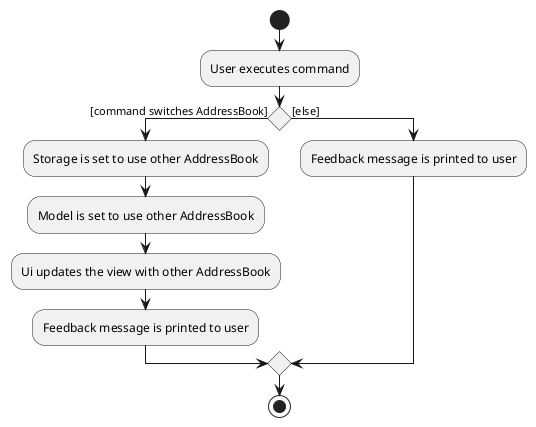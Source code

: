 @startuml
start
:User executes command;

'Since the beta syntax does not support placing the condition outside the
'diamond we place it as the true branch instead.

if () then ([command switches AddressBook])
    :Storage is set to use other AddressBook;
    :Model is set to use other AddressBook;
    :Ui updates the view with other AddressBook;
    :Feedback message is printed to user;
else ([else])
    :Feedback message is printed to user;
endif
stop
@enduml

